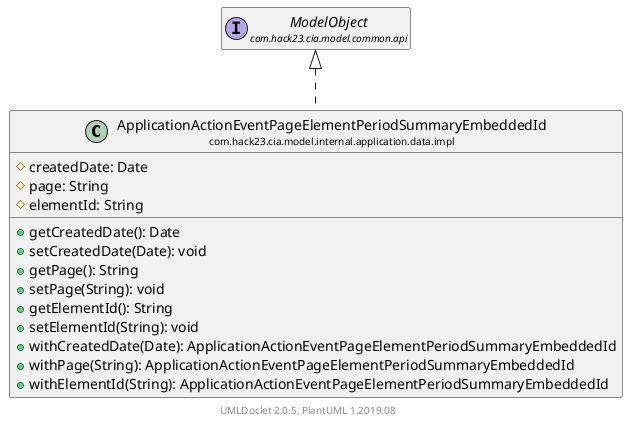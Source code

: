 @startuml
    set namespaceSeparator none
    hide empty fields
    hide empty methods

    class "<size:14>ApplicationActionEventPageElementPeriodSummaryEmbeddedId\n<size:10>com.hack23.cia.model.internal.application.data.impl" as com.hack23.cia.model.internal.application.data.impl.ApplicationActionEventPageElementPeriodSummaryEmbeddedId [[ApplicationActionEventPageElementPeriodSummaryEmbeddedId.html]] {
        #createdDate: Date
        #page: String
        #elementId: String
        +getCreatedDate(): Date
        +setCreatedDate(Date): void
        +getPage(): String
        +setPage(String): void
        +getElementId(): String
        +setElementId(String): void
        +withCreatedDate(Date): ApplicationActionEventPageElementPeriodSummaryEmbeddedId
        +withPage(String): ApplicationActionEventPageElementPeriodSummaryEmbeddedId
        +withElementId(String): ApplicationActionEventPageElementPeriodSummaryEmbeddedId
    }

    interface "<size:14>ModelObject\n<size:10>com.hack23.cia.model.common.api" as com.hack23.cia.model.common.api.ModelObject

    com.hack23.cia.model.common.api.ModelObject <|.. com.hack23.cia.model.internal.application.data.impl.ApplicationActionEventPageElementPeriodSummaryEmbeddedId

    center footer UMLDoclet 2.0.5, PlantUML 1.2019.08
@enduml
